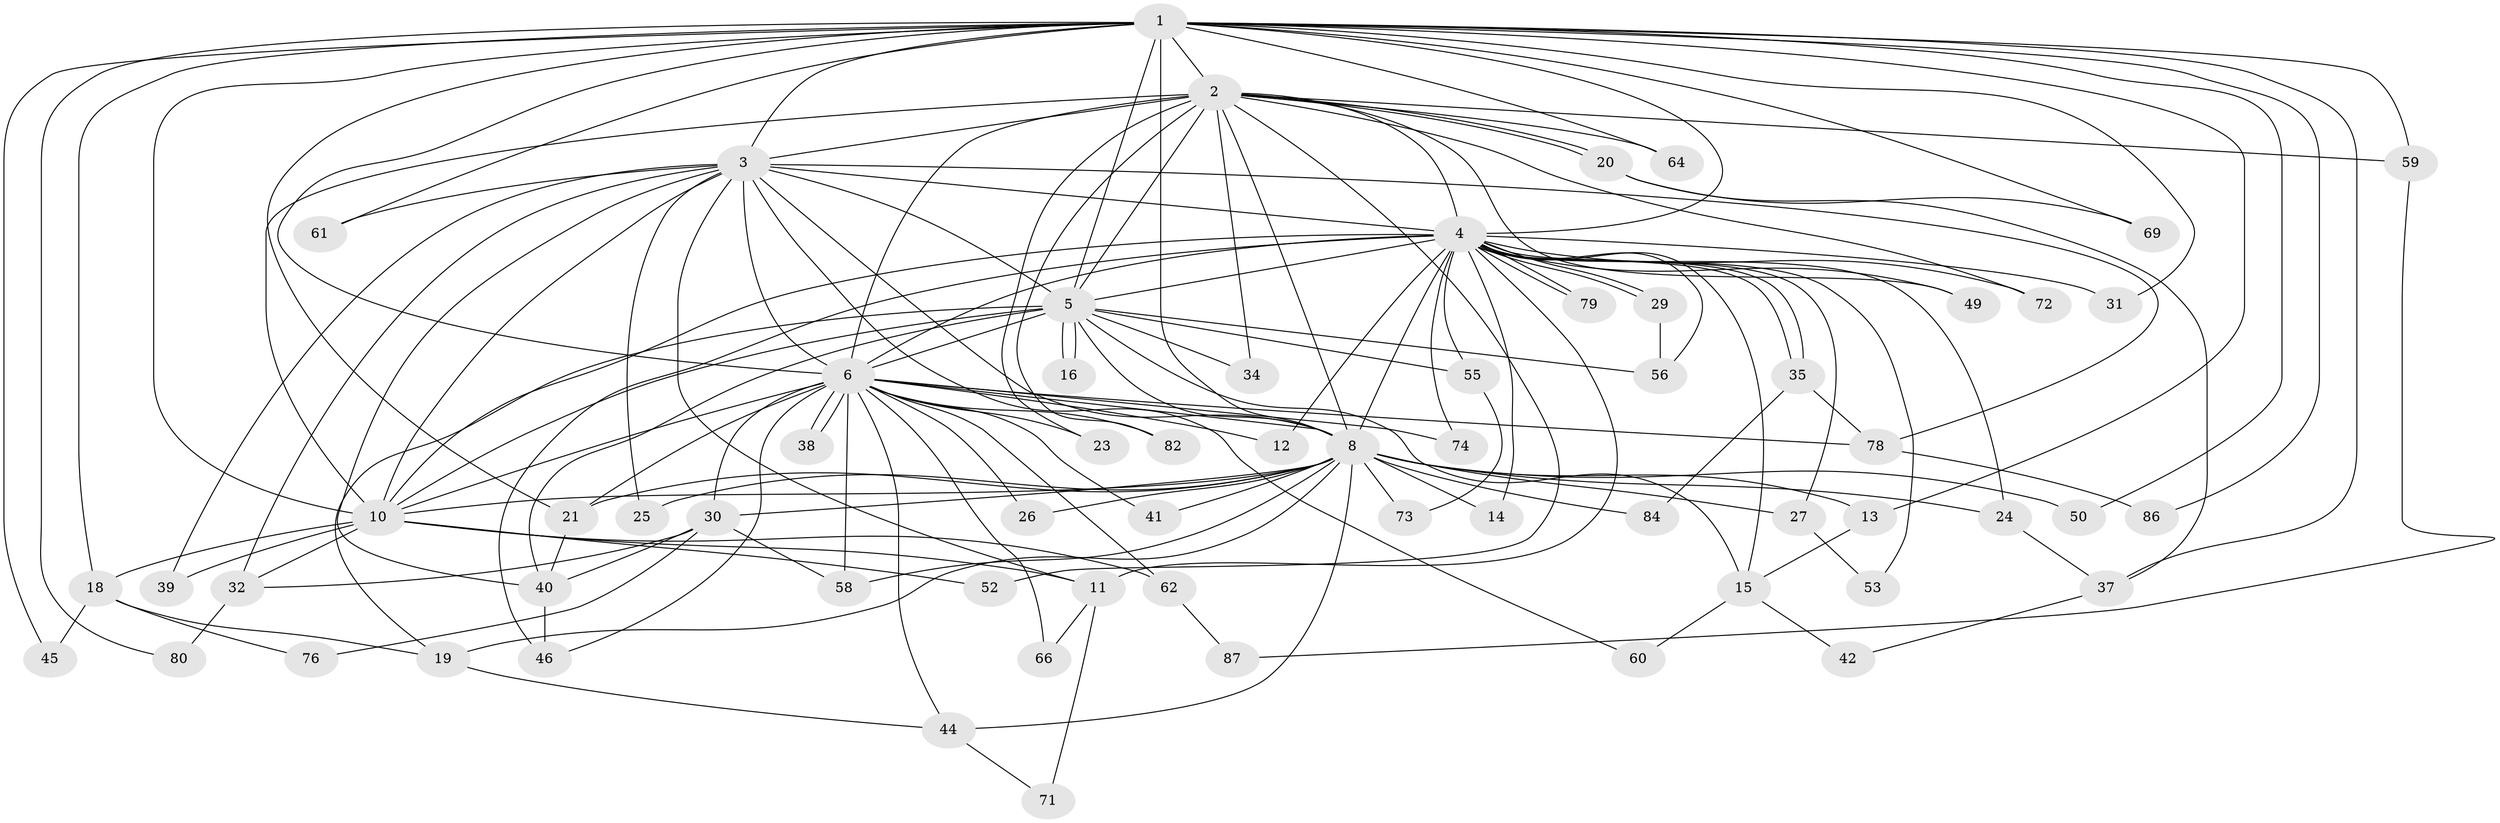 // Generated by graph-tools (version 1.1) at 2025/23/03/03/25 07:23:45]
// undirected, 64 vertices, 153 edges
graph export_dot {
graph [start="1"]
  node [color=gray90,style=filled];
  1 [super="+77"];
  2 [super="+9"];
  3 [super="+67"];
  4 [super="+17"];
  5 [super="+81"];
  6 [super="+7"];
  8 [super="+22"];
  10 [super="+68"];
  11 [super="+75"];
  12 [super="+43"];
  13;
  14;
  15 [super="+54"];
  16;
  18 [super="+28"];
  19;
  20;
  21 [super="+33"];
  23;
  24;
  25;
  26 [super="+36"];
  27;
  29 [super="+65"];
  30 [super="+47"];
  31;
  32 [super="+63"];
  34;
  35;
  37 [super="+48"];
  38;
  39;
  40 [super="+51"];
  41;
  42;
  44 [super="+70"];
  45;
  46 [super="+85"];
  49;
  50;
  52;
  53;
  55 [super="+57"];
  56;
  58 [super="+88"];
  59;
  60;
  61;
  62;
  64;
  66;
  69;
  71;
  72;
  73;
  74;
  76;
  78 [super="+83"];
  79;
  80;
  82;
  84;
  86;
  87;
  1 -- 2 [weight=2];
  1 -- 3;
  1 -- 4;
  1 -- 5 [weight=2];
  1 -- 6 [weight=2];
  1 -- 8;
  1 -- 10;
  1 -- 13;
  1 -- 18;
  1 -- 21;
  1 -- 31;
  1 -- 37;
  1 -- 45;
  1 -- 50;
  1 -- 59;
  1 -- 61;
  1 -- 64;
  1 -- 69;
  1 -- 80;
  1 -- 86;
  2 -- 3 [weight=2];
  2 -- 4 [weight=3];
  2 -- 5 [weight=2];
  2 -- 6 [weight=4];
  2 -- 8 [weight=2];
  2 -- 10 [weight=2];
  2 -- 20;
  2 -- 20;
  2 -- 49;
  2 -- 72;
  2 -- 82;
  2 -- 64;
  2 -- 34;
  2 -- 52;
  2 -- 23;
  2 -- 59;
  3 -- 4;
  3 -- 5;
  3 -- 6 [weight=2];
  3 -- 8 [weight=2];
  3 -- 10;
  3 -- 11;
  3 -- 25;
  3 -- 32;
  3 -- 39;
  3 -- 60;
  3 -- 61;
  3 -- 78;
  3 -- 40;
  4 -- 5;
  4 -- 6 [weight=2];
  4 -- 8;
  4 -- 10 [weight=2];
  4 -- 14;
  4 -- 15;
  4 -- 27;
  4 -- 29;
  4 -- 29;
  4 -- 31;
  4 -- 35;
  4 -- 35;
  4 -- 49;
  4 -- 53;
  4 -- 55 [weight=2];
  4 -- 56;
  4 -- 74;
  4 -- 79;
  4 -- 79;
  4 -- 24;
  4 -- 72;
  4 -- 12;
  4 -- 11;
  4 -- 46;
  5 -- 6 [weight=2];
  5 -- 8 [weight=2];
  5 -- 10;
  5 -- 16;
  5 -- 16;
  5 -- 19;
  5 -- 34;
  5 -- 40;
  5 -- 55;
  5 -- 56;
  5 -- 15;
  6 -- 8 [weight=2];
  6 -- 10 [weight=2];
  6 -- 12 [weight=2];
  6 -- 23;
  6 -- 26 [weight=2];
  6 -- 38;
  6 -- 38;
  6 -- 62;
  6 -- 66;
  6 -- 74;
  6 -- 82;
  6 -- 30;
  6 -- 41;
  6 -- 44;
  6 -- 46;
  6 -- 58;
  6 -- 78;
  6 -- 21;
  8 -- 10;
  8 -- 13;
  8 -- 14;
  8 -- 19;
  8 -- 21;
  8 -- 24;
  8 -- 26;
  8 -- 27;
  8 -- 30;
  8 -- 41;
  8 -- 50;
  8 -- 73;
  8 -- 84;
  8 -- 25;
  8 -- 58;
  8 -- 44;
  10 -- 11;
  10 -- 18;
  10 -- 32;
  10 -- 39;
  10 -- 52;
  10 -- 62;
  11 -- 66;
  11 -- 71;
  13 -- 15;
  15 -- 42;
  15 -- 60;
  18 -- 45;
  18 -- 76;
  18 -- 19;
  19 -- 44;
  20 -- 69;
  20 -- 37;
  21 -- 40;
  24 -- 37;
  27 -- 53;
  29 -- 56;
  30 -- 40;
  30 -- 58;
  30 -- 76;
  30 -- 32;
  32 -- 80;
  35 -- 78;
  35 -- 84;
  37 -- 42;
  40 -- 46;
  44 -- 71;
  55 -- 73;
  59 -- 87;
  62 -- 87;
  78 -- 86;
}
